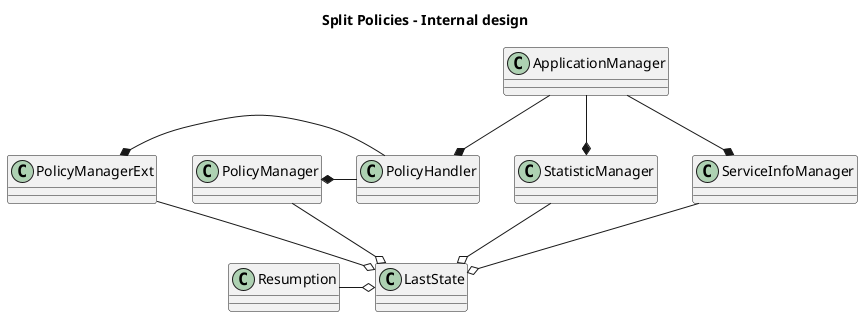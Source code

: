 @startuml

title Split Policies - Internal design


class ApplicationManager

class PolicyManager
class PolicyHandler
class StatisticManager
class ServiceInfoManager


ApplicationManager -down-* PolicyHandler
PolicyHandler -left-* PolicyManager
PolicyHandler -left-* PolicyManagerExt


ApplicationManager --* StatisticManager
ApplicationManager --* ServiceInfoManager

class LastState

PolicyManager --o LastState
PolicyManagerExt --o LastState
StatisticManager --o LastState
ServiceInfoManager --o LastState
Resumption -o LastState

@enduml


